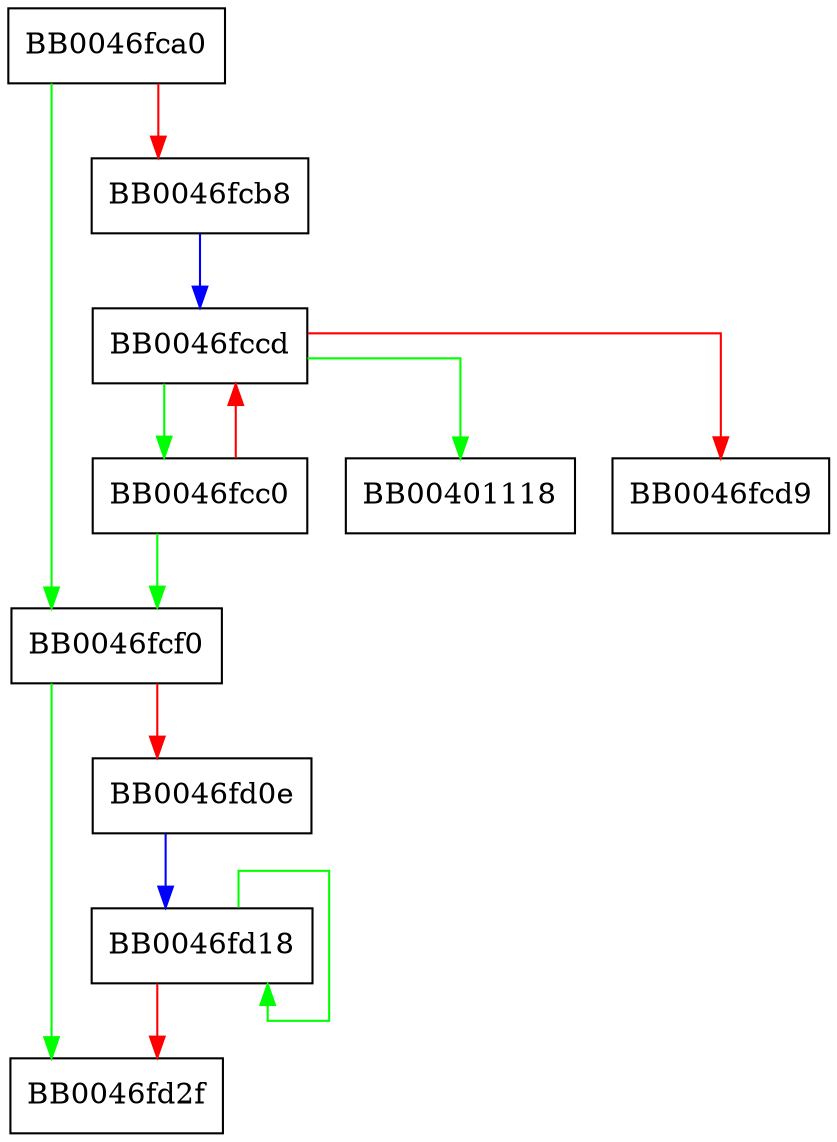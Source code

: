 digraph opt_pair {
  node [shape="box"];
  graph [splines=ortho];
  BB0046fca0 -> BB0046fcf0 [color="green"];
  BB0046fca0 -> BB0046fcb8 [color="red"];
  BB0046fcb8 -> BB0046fccd [color="blue"];
  BB0046fcc0 -> BB0046fcf0 [color="green"];
  BB0046fcc0 -> BB0046fccd [color="red"];
  BB0046fccd -> BB00401118 [color="green"];
  BB0046fccd -> BB0046fcc0 [color="green"];
  BB0046fccd -> BB0046fcd9 [color="red"];
  BB0046fcf0 -> BB0046fd2f [color="green"];
  BB0046fcf0 -> BB0046fd0e [color="red"];
  BB0046fd0e -> BB0046fd18 [color="blue"];
  BB0046fd18 -> BB0046fd18 [color="green"];
  BB0046fd18 -> BB0046fd2f [color="red"];
}